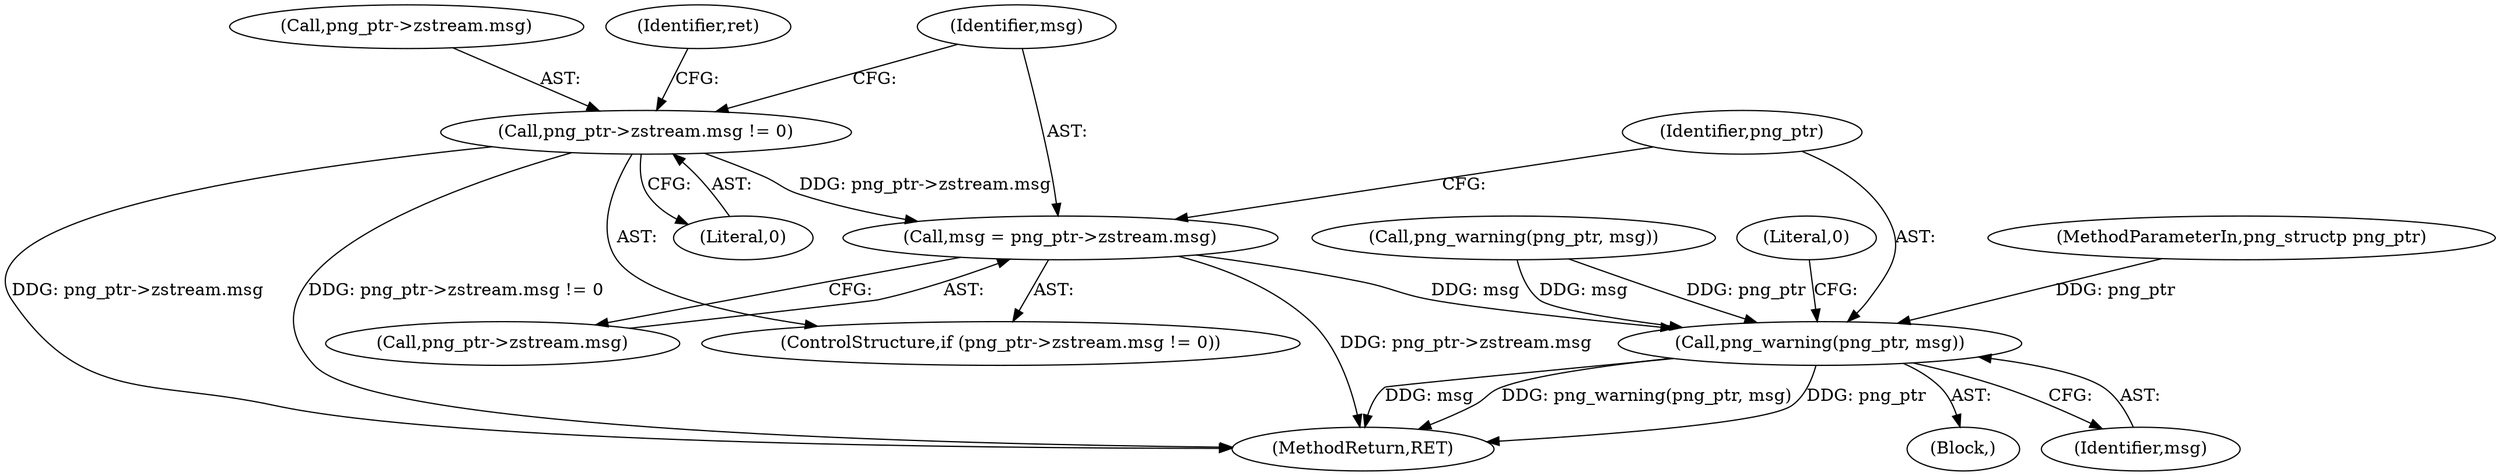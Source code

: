 digraph "0_Chrome_7f3d85b096f66870a15b37c2f40b219b2e292693_17@pointer" {
"1000259" [label="(Call,msg = png_ptr->zstream.msg)"];
"1000252" [label="(Call,png_ptr->zstream.msg != 0)"];
"1000301" [label="(Call,png_warning(png_ptr, msg))"];
"1000252" [label="(Call,png_ptr->zstream.msg != 0)"];
"1000253" [label="(Call,png_ptr->zstream.msg)"];
"1000301" [label="(Call,png_warning(png_ptr, msg))"];
"1000249" [label="(Block,)"];
"1000259" [label="(Call,msg = png_ptr->zstream.msg)"];
"1000258" [label="(Literal,0)"];
"1000270" [label="(Identifier,ret)"];
"1000298" [label="(Call,png_warning(png_ptr, msg))"];
"1000305" [label="(Literal,0)"];
"1000302" [label="(Identifier,png_ptr)"];
"1000303" [label="(Identifier,msg)"];
"1000108" [label="(MethodParameterIn,png_structp png_ptr)"];
"1000306" [label="(MethodReturn,RET)"];
"1000251" [label="(ControlStructure,if (png_ptr->zstream.msg != 0))"];
"1000261" [label="(Call,png_ptr->zstream.msg)"];
"1000260" [label="(Identifier,msg)"];
"1000259" -> "1000251"  [label="AST: "];
"1000259" -> "1000261"  [label="CFG: "];
"1000260" -> "1000259"  [label="AST: "];
"1000261" -> "1000259"  [label="AST: "];
"1000302" -> "1000259"  [label="CFG: "];
"1000259" -> "1000306"  [label="DDG: png_ptr->zstream.msg"];
"1000252" -> "1000259"  [label="DDG: png_ptr->zstream.msg"];
"1000259" -> "1000301"  [label="DDG: msg"];
"1000252" -> "1000251"  [label="AST: "];
"1000252" -> "1000258"  [label="CFG: "];
"1000253" -> "1000252"  [label="AST: "];
"1000258" -> "1000252"  [label="AST: "];
"1000260" -> "1000252"  [label="CFG: "];
"1000270" -> "1000252"  [label="CFG: "];
"1000252" -> "1000306"  [label="DDG: png_ptr->zstream.msg"];
"1000252" -> "1000306"  [label="DDG: png_ptr->zstream.msg != 0"];
"1000301" -> "1000249"  [label="AST: "];
"1000301" -> "1000303"  [label="CFG: "];
"1000302" -> "1000301"  [label="AST: "];
"1000303" -> "1000301"  [label="AST: "];
"1000305" -> "1000301"  [label="CFG: "];
"1000301" -> "1000306"  [label="DDG: msg"];
"1000301" -> "1000306"  [label="DDG: png_warning(png_ptr, msg)"];
"1000301" -> "1000306"  [label="DDG: png_ptr"];
"1000298" -> "1000301"  [label="DDG: png_ptr"];
"1000298" -> "1000301"  [label="DDG: msg"];
"1000108" -> "1000301"  [label="DDG: png_ptr"];
}
